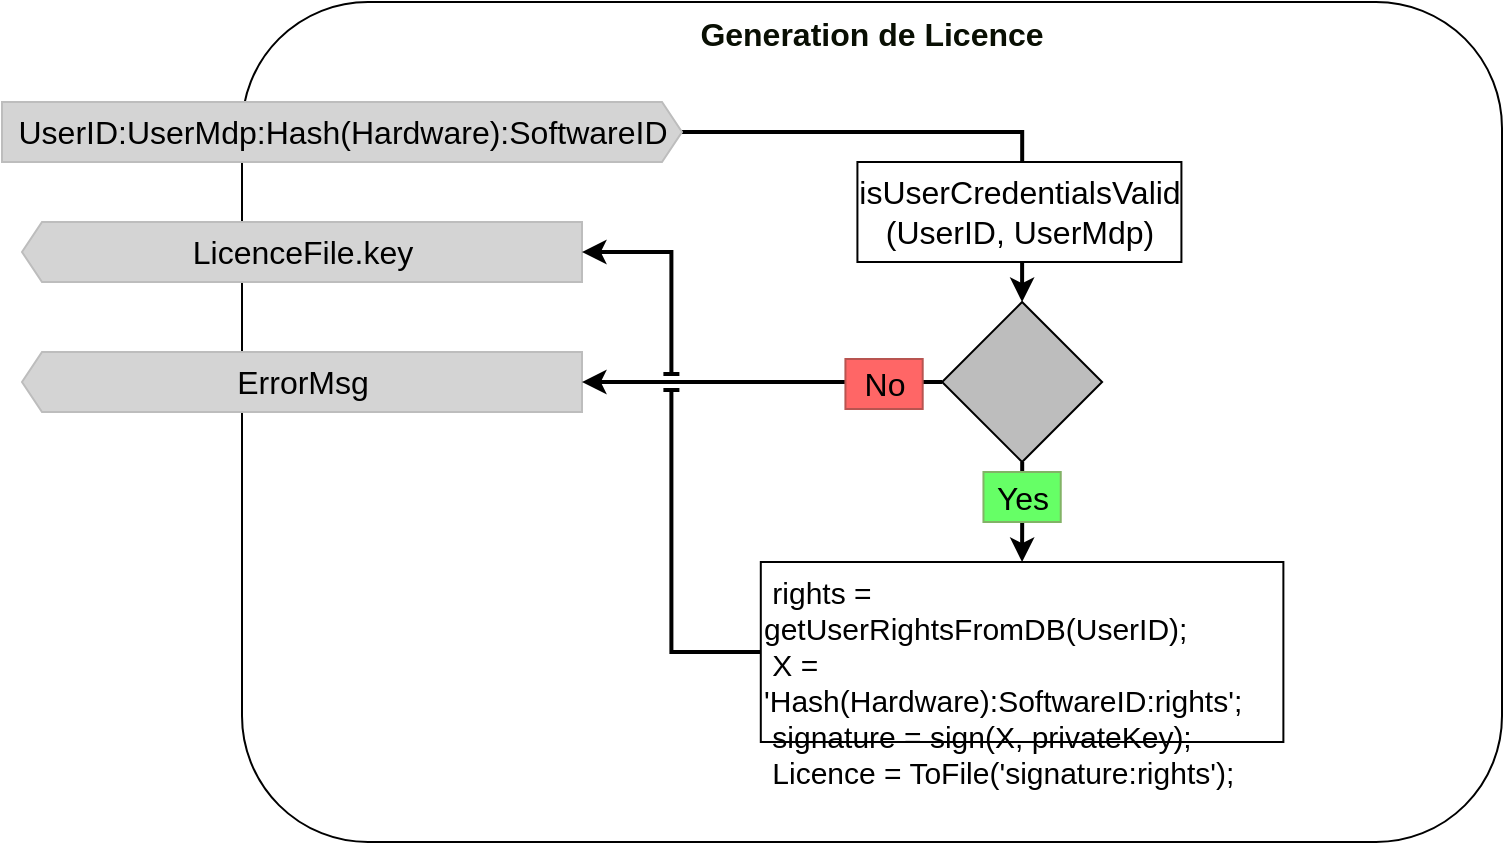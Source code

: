 <mxfile version="15.8.2" type="device"><diagram id="16PtZO2NcjVfXr1Mao15" name="Page-1"><mxGraphModel dx="2738" dy="1592" grid="1" gridSize="10" guides="1" tooltips="1" connect="1" arrows="1" fold="1" page="1" pageScale="1" pageWidth="850" pageHeight="1100" math="0" shadow="0"><root><mxCell id="0"/><mxCell id="1" parent="0"/><mxCell id="GfoGaq3qxbBDNGLQ3U73-26" value="" style="shape=image;html=1;verticalAlign=top;verticalLabelPosition=bottom;labelBackgroundColor=#ffffff;imageAspect=0;aspect=fixed;image=https://cdn4.iconfinder.com/data/icons/general-office/91/General_Office_57-128.png;pointerEvents=0;fontFamily=Comic Sans MS;fontSize=16;fillColor=#FFFFFF;gradientColor=none;sketch=0;" vertex="1" parent="1"><mxGeometry x="655.5" y="87" width="83" height="83" as="geometry"/></mxCell><mxCell id="GfoGaq3qxbBDNGLQ3U73-27" value="&lt;b&gt;&lt;font style=&quot;font-size: 16px&quot;&gt;Generation de Licence&lt;br&gt;&lt;/font&gt;&lt;/b&gt;" style="rounded=1;whiteSpace=wrap;html=1;fontColor=#090F03;strokeWidth=1;fillColor=none;labelPosition=center;verticalLabelPosition=middle;align=center;verticalAlign=top;sketch=0;" vertex="1" parent="1"><mxGeometry x="150" y="60" width="630" height="420" as="geometry"/></mxCell><mxCell id="GfoGaq3qxbBDNGLQ3U73-28" style="edgeStyle=orthogonalEdgeStyle;rounded=0;orthogonalLoop=1;jettySize=auto;html=1;entryX=0.5;entryY=0;entryDx=0;entryDy=0;fontSize=15;fontColor=#000000;endArrow=classic;endFill=1;strokeWidth=2;" edge="1" parent="1" source="GfoGaq3qxbBDNGLQ3U73-29" target="GfoGaq3qxbBDNGLQ3U73-33"><mxGeometry relative="1" as="geometry"/></mxCell><mxCell id="GfoGaq3qxbBDNGLQ3U73-29" value="UserID:UserMdp:Hash(Hardware):SoftwareID" style="html=1;shadow=0;dashed=0;align=center;verticalAlign=middle;shape=mxgraph.arrows2.arrow;dy=0;dx=10;notch=0;fontSize=16;fontColor=#000000;strokeColor=#BDBDBD;fillColor=#D4D4D4;gradientColor=none;" vertex="1" parent="1"><mxGeometry x="30" y="110" width="340" height="30" as="geometry"/></mxCell><mxCell id="GfoGaq3qxbBDNGLQ3U73-30" value="LicenceFile.key" style="html=1;shadow=0;dashed=0;align=center;verticalAlign=middle;shape=mxgraph.arrows2.arrow;dy=0;dx=10;notch=0;fontSize=16;fontColor=#000000;strokeColor=#BDBDBD;fillColor=#D4D4D4;gradientColor=none;direction=west;" vertex="1" parent="1"><mxGeometry x="40" y="170" width="280" height="30" as="geometry"/></mxCell><mxCell id="GfoGaq3qxbBDNGLQ3U73-31" value="&lt;div&gt;isUserCredentialsValid&lt;/div&gt;&lt;div&gt;(UserID, UserMdp)&lt;/div&gt;" style="rounded=0;whiteSpace=wrap;html=1;pointerEvents=0;fillColor=#FFFFFF;gradientColor=none;verticalAlign=middle;fontSize=16;sketch=0;" vertex="1" parent="1"><mxGeometry x="457.71" y="140" width="162" height="50" as="geometry"/></mxCell><mxCell id="GfoGaq3qxbBDNGLQ3U73-32" style="edgeStyle=orthogonalEdgeStyle;rounded=0;orthogonalLoop=1;jettySize=auto;html=1;entryX=0.5;entryY=0;entryDx=0;entryDy=0;fontSize=15;fontColor=#000000;endArrow=classic;endFill=1;strokeWidth=2;" edge="1" parent="1" source="GfoGaq3qxbBDNGLQ3U73-33" target="GfoGaq3qxbBDNGLQ3U73-39"><mxGeometry relative="1" as="geometry"><mxPoint x="602.425" y="345" as="targetPoint"/></mxGeometry></mxCell><mxCell id="GfoGaq3qxbBDNGLQ3U73-33" value="" style="rhombus;whiteSpace=wrap;html=1;shadow=0;fontSize=15;fontColor=#000000;strokeColor=#000000;fillColor=#BDBDBD;gradientColor=none;verticalAlign=middle;" vertex="1" parent="1"><mxGeometry x="500.05" y="210" width="80" height="80" as="geometry"/></mxCell><mxCell id="GfoGaq3qxbBDNGLQ3U73-34" value="ErrorMsg" style="html=1;shadow=0;dashed=0;align=center;verticalAlign=middle;shape=mxgraph.arrows2.arrow;dy=0;dx=10;notch=0;fontSize=16;fontColor=#000000;strokeColor=#BDBDBD;fillColor=#D4D4D4;gradientColor=none;direction=west;" vertex="1" parent="1"><mxGeometry x="40" y="235" width="280" height="30" as="geometry"/></mxCell><mxCell id="GfoGaq3qxbBDNGLQ3U73-35" value="" style="edgeStyle=orthogonalEdgeStyle;rounded=0;orthogonalLoop=1;jettySize=auto;html=1;entryX=0;entryY=0.5;entryDx=0;entryDy=0;entryPerimeter=0;fontSize=15;fontColor=#000000;endArrow=classic;endFill=1;strokeWidth=2;" edge="1" parent="1" source="GfoGaq3qxbBDNGLQ3U73-33" target="GfoGaq3qxbBDNGLQ3U73-34"><mxGeometry relative="1" as="geometry"><mxPoint x="498.71" y="260" as="sourcePoint"/><mxPoint x="331.36" y="260" as="targetPoint"/></mxGeometry></mxCell><mxCell id="GfoGaq3qxbBDNGLQ3U73-36" value="No" style="rounded=0;whiteSpace=wrap;html=1;pointerEvents=0;fillColor=#FF6666;verticalAlign=middle;fontSize=16;sketch=0;strokeColor=#b85450;" vertex="1" parent="1"><mxGeometry x="451.71" y="238.5" width="38.64" height="25" as="geometry"/></mxCell><mxCell id="GfoGaq3qxbBDNGLQ3U73-37" value="Yes" style="rounded=0;whiteSpace=wrap;html=1;pointerEvents=0;fillColor=#66FF66;verticalAlign=middle;fontSize=16;sketch=0;strokeColor=#82b366;" vertex="1" parent="1"><mxGeometry x="520.73" y="295" width="38.64" height="25" as="geometry"/></mxCell><mxCell id="GfoGaq3qxbBDNGLQ3U73-38" style="edgeStyle=orthogonalEdgeStyle;rounded=0;orthogonalLoop=1;jettySize=auto;html=1;entryX=0;entryY=0.5;entryDx=0;entryDy=0;entryPerimeter=0;fontSize=15;fontColor=#000000;endArrow=classic;endFill=1;strokeWidth=2;jumpStyle=line;" edge="1" parent="1" source="GfoGaq3qxbBDNGLQ3U73-39" target="GfoGaq3qxbBDNGLQ3U73-30"><mxGeometry relative="1" as="geometry"/></mxCell><mxCell id="GfoGaq3qxbBDNGLQ3U73-39" value="&lt;div&gt;&amp;nbsp;rights = getUserRightsFromDB(UserID);&lt;br&gt;&amp;nbsp;X = 'Hash(Hardware):SoftwareID:rights'; &amp;nbsp; &lt;br&gt;&lt;/div&gt;&lt;div&gt;&amp;nbsp;signature = sign(X, privateKey);&lt;/div&gt;&lt;div&gt;&amp;nbsp;Licence = ToFile('signature:rights'); &lt;br&gt;&lt;/div&gt;" style="rounded=0;whiteSpace=wrap;html=1;absoluteArcSize=1;arcSize=14;strokeWidth=1;shadow=0;fontSize=15;fontColor=#000000;fillColor=default;gradientColor=none;align=left;verticalAlign=top;" vertex="1" parent="1"><mxGeometry x="409.4" y="340" width="261.29" height="90" as="geometry"/></mxCell></root></mxGraphModel></diagram></mxfile>